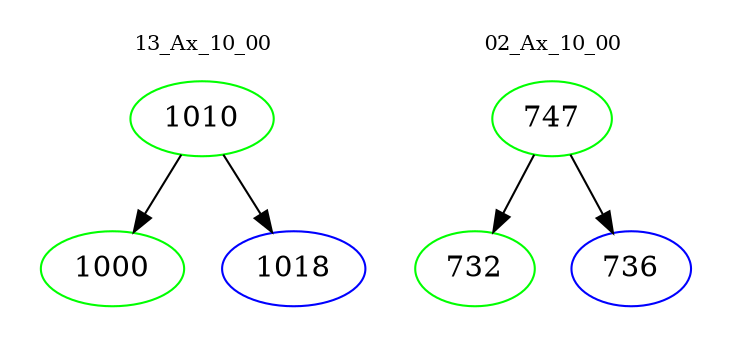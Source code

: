 digraph{
subgraph cluster_0 {
color = white
label = "13_Ax_10_00";
fontsize=10;
T0_1010 [label="1010", color="green"]
T0_1010 -> T0_1000 [color="black"]
T0_1000 [label="1000", color="green"]
T0_1010 -> T0_1018 [color="black"]
T0_1018 [label="1018", color="blue"]
}
subgraph cluster_1 {
color = white
label = "02_Ax_10_00";
fontsize=10;
T1_747 [label="747", color="green"]
T1_747 -> T1_732 [color="black"]
T1_732 [label="732", color="green"]
T1_747 -> T1_736 [color="black"]
T1_736 [label="736", color="blue"]
}
}

